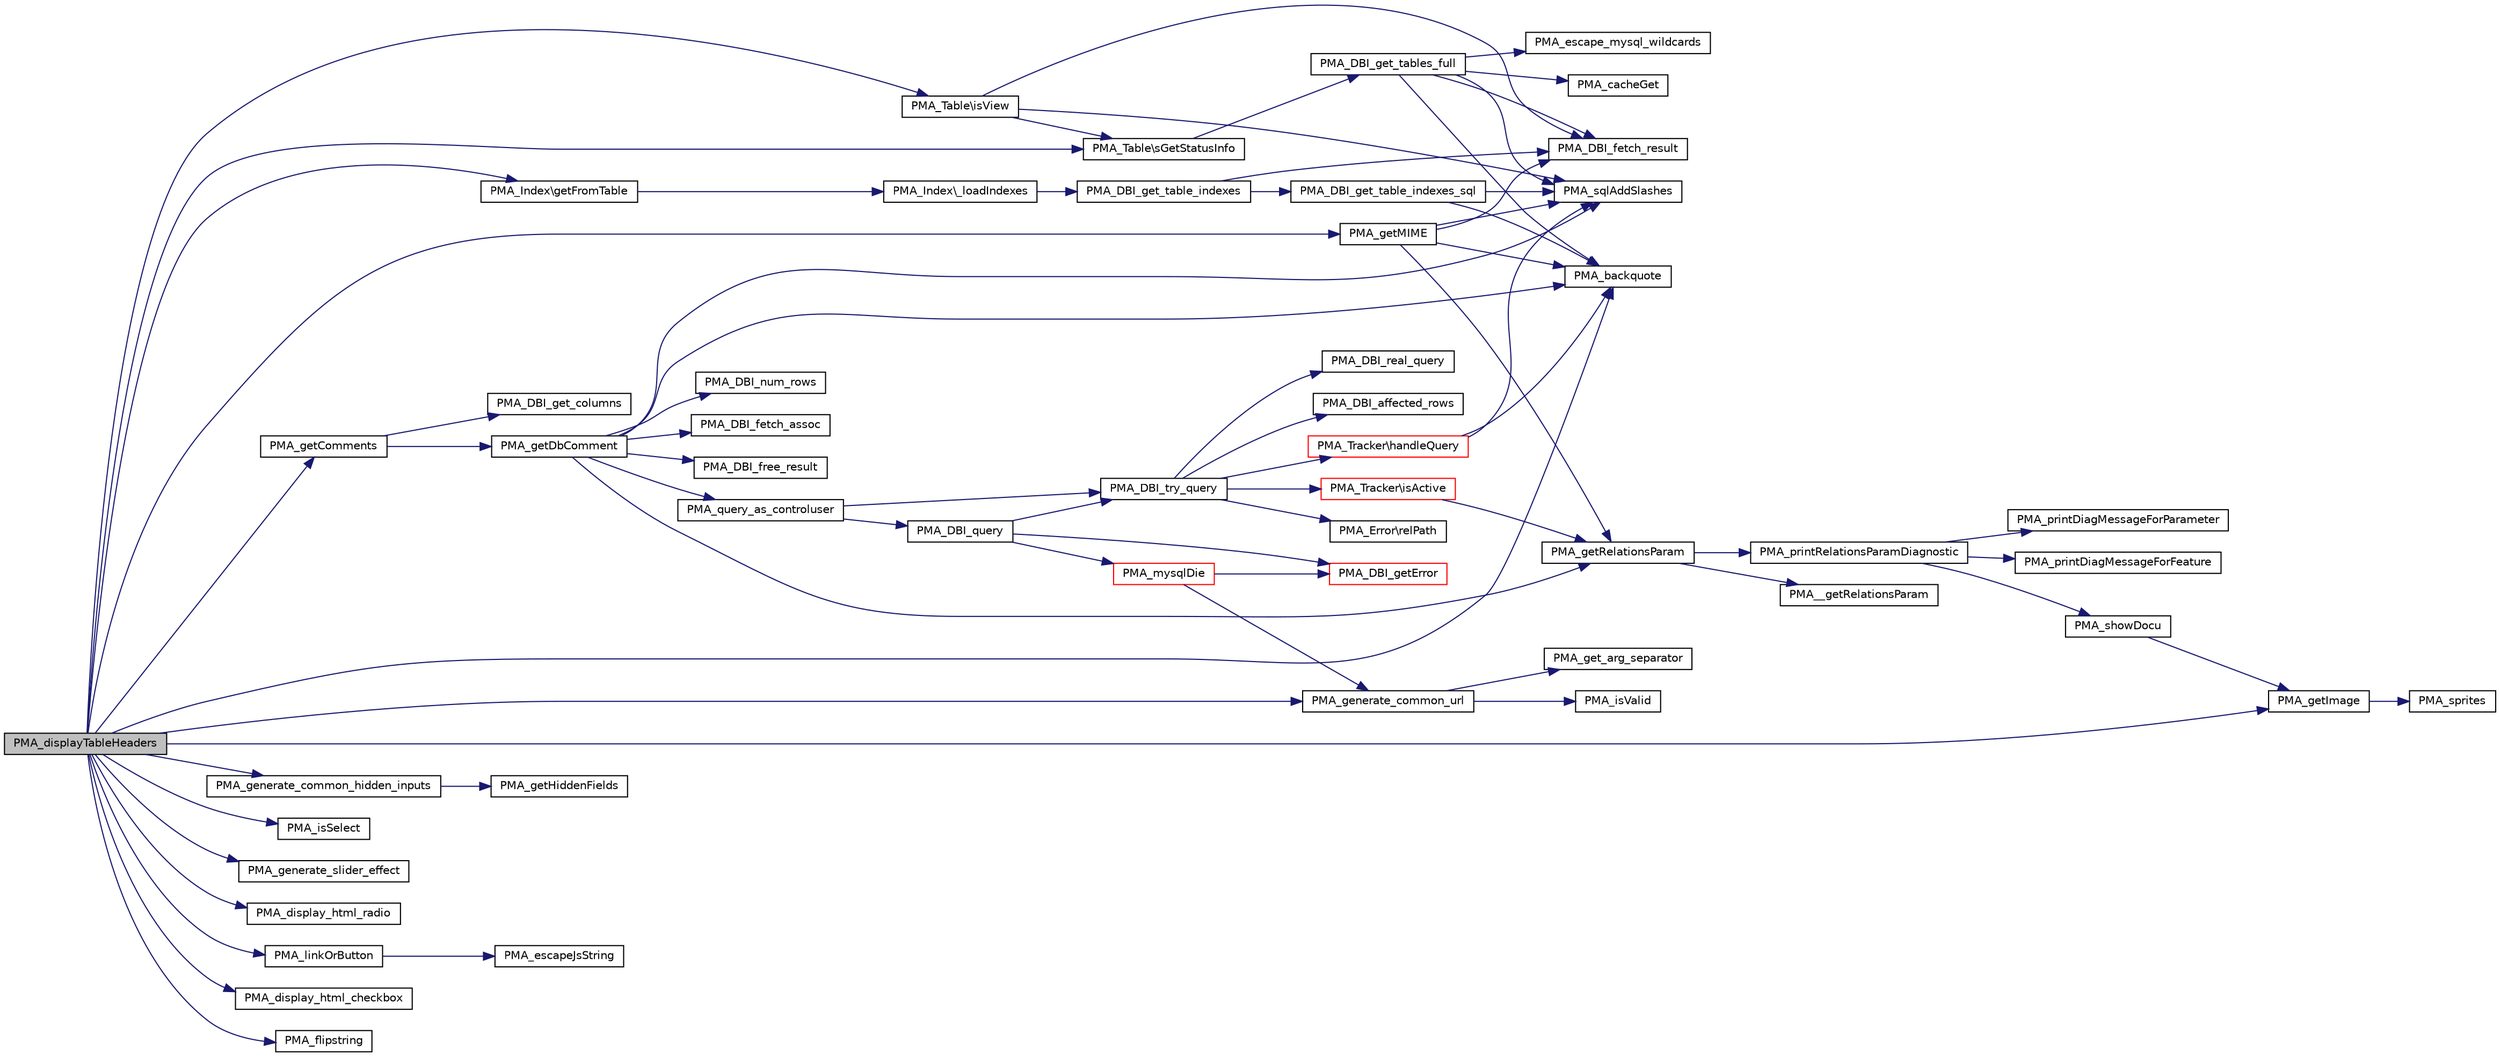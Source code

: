 digraph G
{
  edge [fontname="Helvetica",fontsize="10",labelfontname="Helvetica",labelfontsize="10"];
  node [fontname="Helvetica",fontsize="10",shape=record];
  rankdir="LR";
  Node1 [label="PMA_displayTableHeaders",height=0.2,width=0.4,color="black", fillcolor="grey75", style="filled" fontcolor="black"];
  Node1 -> Node2 [color="midnightblue",fontsize="10",style="solid",fontname="Helvetica"];
  Node2 [label="PMA_Index\\getFromTable",height=0.2,width=0.4,color="black", fillcolor="white", style="filled",URL="$classPMA__Index.html#ad8b7ce6fee21c5ac8e915642e6ee466b",tooltip="returns an array with all indexes from the given table"];
  Node2 -> Node3 [color="midnightblue",fontsize="10",style="solid",fontname="Helvetica"];
  Node3 [label="PMA_Index\\_loadIndexes",height=0.2,width=0.4,color="black", fillcolor="white", style="filled",URL="$classPMA__Index.html#a8de4de29f22e722462a9f74892b443a9",tooltip="Load index data for table."];
  Node3 -> Node4 [color="midnightblue",fontsize="10",style="solid",fontname="Helvetica"];
  Node4 [label="PMA_DBI_get_table_indexes",height=0.2,width=0.4,color="black", fillcolor="white", style="filled",URL="$database__interface_8lib_8php.html#ad024afebf46c43570280d649c48954ba",tooltip="Returns indexes of a table."];
  Node4 -> Node5 [color="midnightblue",fontsize="10",style="solid",fontname="Helvetica"];
  Node5 [label="PMA_DBI_get_table_indexes_sql",height=0.2,width=0.4,color="black", fillcolor="white", style="filled",URL="$database__interface_8lib_8php.html#a08524b087dc87a07e0d838fdec49c77d",tooltip="Returns SQL for fetching information on table indexes (SHOW INDEXES)"];
  Node5 -> Node6 [color="midnightblue",fontsize="10",style="solid",fontname="Helvetica"];
  Node6 [label="PMA_sqlAddSlashes",height=0.2,width=0.4,color="black", fillcolor="white", style="filled",URL="$common_8lib_8php.html#a799062f79f401d1f20735d292d008eaf",tooltip="Add slashes before &quot;&#39;&quot; and &quot;\&quot; characters so a value containing them can be used in a sql comparison..."];
  Node5 -> Node7 [color="midnightblue",fontsize="10",style="solid",fontname="Helvetica"];
  Node7 [label="PMA_backquote",height=0.2,width=0.4,color="black", fillcolor="white", style="filled",URL="$common_8lib_8php.html#a81c4628f679a153bb4475c5ee2ae49ec",tooltip="Adds backquotes on both sides of a database, table or field name."];
  Node4 -> Node8 [color="midnightblue",fontsize="10",style="solid",fontname="Helvetica"];
  Node8 [label="PMA_DBI_fetch_result",height=0.2,width=0.4,color="black", fillcolor="white", style="filled",URL="$database__interface_8lib_8php.html#a761f919096699667412d2ffd391eaa5b",tooltip="returns all rows in the resultset in one array"];
  Node1 -> Node9 [color="midnightblue",fontsize="10",style="solid",fontname="Helvetica"];
  Node9 [label="PMA_generate_common_hidden_inputs",height=0.2,width=0.4,color="black", fillcolor="white", style="filled",URL="$url__generating_8lib_8php.html#ad7326a27700edd06dee0217de194756b",tooltip="Generates text with hidden inputs."];
  Node9 -> Node10 [color="midnightblue",fontsize="10",style="solid",fontname="Helvetica"];
  Node10 [label="PMA_getHiddenFields",height=0.2,width=0.4,color="black", fillcolor="white", style="filled",URL="$url__generating_8lib_8php.html#a0db4559ded20b6cc869d37e4d5cc7dad",tooltip="create hidden form fields from array with name =&gt; value"];
  Node1 -> Node11 [color="midnightblue",fontsize="10",style="solid",fontname="Helvetica"];
  Node11 [label="PMA_isSelect",height=0.2,width=0.4,color="black", fillcolor="white", style="filled",URL="$display__tbl_8lib_8php.html#a6ebb093d6eba080e154ab70b63261772",tooltip="Return true if we are executing a query in the form of &quot;SELECT * FROM &lt;a table&gt; ...&quot;."];
  Node1 -> Node12 [color="midnightblue",fontsize="10",style="solid",fontname="Helvetica"];
  Node12 [label="PMA_Table\\isView",height=0.2,width=0.4,color="black", fillcolor="white", style="filled",URL="$classPMA__Table.html#af9040740c71098b2c58b3234d7f0afaa",tooltip="returns whether the table is actually a view"];
  Node12 -> Node13 [color="midnightblue",fontsize="10",style="solid",fontname="Helvetica"];
  Node13 [label="PMA_Table\\sGetStatusInfo",height=0.2,width=0.4,color="black", fillcolor="white", style="filled",URL="$classPMA__Table.html#a5bcf320752029cac160933f74afc8742",tooltip="Returns full table status info, or specific if $info provided this info is collected from information..."];
  Node13 -> Node14 [color="midnightblue",fontsize="10",style="solid",fontname="Helvetica"];
  Node14 [label="PMA_DBI_get_tables_full",height=0.2,width=0.4,color="black", fillcolor="white", style="filled",URL="$database__interface_8lib_8php.html#a666173b932079177ab299983242adc58",tooltip="returns array of all tables in given db or dbs this function expects unquoted names: RIGHT: my_databa..."];
  Node14 -> Node15 [color="midnightblue",fontsize="10",style="solid",fontname="Helvetica"];
  Node15 [label="PMA_escape_mysql_wildcards",height=0.2,width=0.4,color="black", fillcolor="white", style="filled",URL="$common_8lib_8php.html#a0eb68fc9b932fee53281ee4933bf242d",tooltip="Add slashes before &quot;_&quot; and &quot;%&quot; characters for using them in MySQL database, table and field names..."];
  Node14 -> Node6 [color="midnightblue",fontsize="10",style="solid",fontname="Helvetica"];
  Node14 -> Node16 [color="midnightblue",fontsize="10",style="solid",fontname="Helvetica"];
  Node16 [label="PMA_cacheGet",height=0.2,width=0.4,color="black", fillcolor="white", style="filled",URL="$common_8lib_8php.html#a28b14adfbbd7d246da55512f63bde226",tooltip="Gets cached information from the session."];
  Node14 -> Node7 [color="midnightblue",fontsize="10",style="solid",fontname="Helvetica"];
  Node14 -> Node8 [color="midnightblue",fontsize="10",style="solid",fontname="Helvetica"];
  Node12 -> Node8 [color="midnightblue",fontsize="10",style="solid",fontname="Helvetica"];
  Node12 -> Node6 [color="midnightblue",fontsize="10",style="solid",fontname="Helvetica"];
  Node1 -> Node13 [color="midnightblue",fontsize="10",style="solid",fontname="Helvetica"];
  Node1 -> Node17 [color="midnightblue",fontsize="10",style="solid",fontname="Helvetica"];
  Node17 [label="PMA_generate_slider_effect",height=0.2,width=0.4,color="black", fillcolor="white", style="filled",URL="$common_8lib_8php.html#aedbdeb311dc6b447c4cfb2a8051354e4",tooltip="Generates a slider effect (jQjuery) Takes care of generating the initial  and the link controlling th..."];
  Node1 -> Node18 [color="midnightblue",fontsize="10",style="solid",fontname="Helvetica"];
  Node18 [label="PMA_display_html_radio",height=0.2,width=0.4,color="black", fillcolor="white", style="filled",URL="$common_8lib_8php.html#ab16665fa725ad85d72311fd34bb26526",tooltip="Generates and echoes a set of radio HTML fields."];
  Node1 -> Node19 [color="midnightblue",fontsize="10",style="solid",fontname="Helvetica"];
  Node19 [label="PMA_generate_common_url",height=0.2,width=0.4,color="black", fillcolor="white", style="filled",URL="$url__generating_8lib_8php.html#ad5c0cfef7cb600a158a1ef5fa321a094",tooltip="Generates text with URL parameters."];
  Node19 -> Node20 [color="midnightblue",fontsize="10",style="solid",fontname="Helvetica"];
  Node20 [label="PMA_isValid",height=0.2,width=0.4,color="black", fillcolor="white", style="filled",URL="$core_8lib_8php.html#a1b8fd01cdfbdfaac35e692fcdaaad700",tooltip="checks given $var against $type or $compare"];
  Node19 -> Node21 [color="midnightblue",fontsize="10",style="solid",fontname="Helvetica"];
  Node21 [label="PMA_get_arg_separator",height=0.2,width=0.4,color="black", fillcolor="white", style="filled",URL="$url__generating_8lib_8php.html#a4ba0b6653c22a19615683ab743c1b4e1",tooltip="Returns url separator."];
  Node1 -> Node22 [color="midnightblue",fontsize="10",style="solid",fontname="Helvetica"];
  Node22 [label="PMA_linkOrButton",height=0.2,width=0.4,color="black", fillcolor="white", style="filled",URL="$common_8lib_8php.html#a59beb470df32fdd938f89fab0f1dc7a8",tooltip="Displays a link, or a button if the link&#39;s URL is too large, to accommodate some browsers&#39; limitation..."];
  Node22 -> Node23 [color="midnightblue",fontsize="10",style="solid",fontname="Helvetica"];
  Node23 [label="PMA_escapeJsString",height=0.2,width=0.4,color="black", fillcolor="white", style="filled",URL="$js__escape_8lib_8php.html#a31d2bbc7cf239a64153dd958670f9ac7",tooltip="escapes a string to be inserted as string a JavaScript block enclosed by &lt;![CDATA[ ..."];
  Node1 -> Node24 [color="midnightblue",fontsize="10",style="solid",fontname="Helvetica"];
  Node24 [label="PMA_display_html_checkbox",height=0.2,width=0.4,color="black", fillcolor="white", style="filled",URL="$common_8lib_8php.html#a2137e190cf868c51c839dd0f2ecb4665",tooltip="Generates and echoes an HTML checkbox."];
  Node1 -> Node25 [color="midnightblue",fontsize="10",style="solid",fontname="Helvetica"];
  Node25 [label="PMA_getComments",height=0.2,width=0.4,color="black", fillcolor="white", style="filled",URL="$relation_8lib_8php.html#ab340fcbdb6d862236eb7f4d362f73dc6",tooltip="Gets the comments for all rows of a table or the db itself."];
  Node25 -> Node26 [color="midnightblue",fontsize="10",style="solid",fontname="Helvetica"];
  Node26 [label="PMA_DBI_get_columns",height=0.2,width=0.4,color="black", fillcolor="white", style="filled",URL="$database__interface_8lib_8php.html#a0f34de2c56a55fc2862bf26c489fc5aa",tooltip="Returns descriptions of columns in given table (all or given by $column)"];
  Node25 -> Node27 [color="midnightblue",fontsize="10",style="solid",fontname="Helvetica"];
  Node27 [label="PMA_getDbComment",height=0.2,width=0.4,color="black", fillcolor="white", style="filled",URL="$relation_8lib_8php.html#a43f8f6b5eca75feb1cab89ce95ac0e6b",tooltip="Gets the comment for a db."];
  Node27 -> Node28 [color="midnightblue",fontsize="10",style="solid",fontname="Helvetica"];
  Node28 [label="PMA_getRelationsParam",height=0.2,width=0.4,color="black", fillcolor="white", style="filled",URL="$relation_8lib_8php.html#ad4dd08fb9ba9908cd15afb5ac92a2656"];
  Node28 -> Node29 [color="midnightblue",fontsize="10",style="solid",fontname="Helvetica"];
  Node29 [label="PMA__getRelationsParam",height=0.2,width=0.4,color="black", fillcolor="white", style="filled",URL="$relation_8lib_8php.html#aa1b2e6f08d1925e8d0962d508797be28",tooltip="Defines the relation parameters for the current user just a copy of the functions used for relations ..."];
  Node28 -> Node30 [color="midnightblue",fontsize="10",style="solid",fontname="Helvetica"];
  Node30 [label="PMA_printRelationsParamDiagnostic",height=0.2,width=0.4,color="black", fillcolor="white", style="filled",URL="$relation_8lib_8php.html#ada1ffd8f6d6d53e802e2e83d7044a944",tooltip="prints out diagnostic info for pma relation feature"];
  Node30 -> Node31 [color="midnightblue",fontsize="10",style="solid",fontname="Helvetica"];
  Node31 [label="PMA_printDiagMessageForParameter",height=0.2,width=0.4,color="black", fillcolor="white", style="filled",URL="$relation_8lib_8php.html#ab84232d07cff893a8a0fc7fed961d1fc",tooltip="prints out one diagnostic message for a configuration parameter"];
  Node30 -> Node32 [color="midnightblue",fontsize="10",style="solid",fontname="Helvetica"];
  Node32 [label="PMA_printDiagMessageForFeature",height=0.2,width=0.4,color="black", fillcolor="white", style="filled",URL="$relation_8lib_8php.html#ae1e3802955752a85b4488038675cdaa9",tooltip="prints out one diagnostic message for a feature"];
  Node30 -> Node33 [color="midnightblue",fontsize="10",style="solid",fontname="Helvetica"];
  Node33 [label="PMA_showDocu",height=0.2,width=0.4,color="black", fillcolor="white", style="filled",URL="$common_8lib_8php.html#a05d65951adf23dc8f245dbca3a1af7ef",tooltip="Displays a link to the phpMyAdmin documentation."];
  Node33 -> Node34 [color="midnightblue",fontsize="10",style="solid",fontname="Helvetica"];
  Node34 [label="PMA_getImage",height=0.2,width=0.4,color="black", fillcolor="white", style="filled",URL="$common_8lib_8php.html#a54fdec9763bf305a5082d23a5d7d5957",tooltip="Returns an HTML IMG tag for a particular image from a theme, which may be an actual file or an icon f..."];
  Node34 -> Node35 [color="midnightblue",fontsize="10",style="solid",fontname="Helvetica"];
  Node35 [label="PMA_sprites",height=0.2,width=0.4,color="black", fillcolor="white", style="filled",URL="$original_2sprites_8lib_8php.html#adb1d24853efb54486657e2e22bd9755e"];
  Node27 -> Node7 [color="midnightblue",fontsize="10",style="solid",fontname="Helvetica"];
  Node27 -> Node6 [color="midnightblue",fontsize="10",style="solid",fontname="Helvetica"];
  Node27 -> Node36 [color="midnightblue",fontsize="10",style="solid",fontname="Helvetica"];
  Node36 [label="PMA_query_as_controluser",height=0.2,width=0.4,color="black", fillcolor="white", style="filled",URL="$relation_8lib_8php.html#ab6d57b38824545d660dcfcd4c864a177",tooltip="Executes a query as controluser if possible, otherwise as normal user."];
  Node36 -> Node37 [color="midnightblue",fontsize="10",style="solid",fontname="Helvetica"];
  Node37 [label="PMA_DBI_query",height=0.2,width=0.4,color="black", fillcolor="white", style="filled",URL="$database__interface_8lib_8php.html#ab439cded0e18a60e731e76aa4567c089",tooltip="runs a query"];
  Node37 -> Node38 [color="midnightblue",fontsize="10",style="solid",fontname="Helvetica"];
  Node38 [label="PMA_DBI_try_query",height=0.2,width=0.4,color="black", fillcolor="white", style="filled",URL="$database__interface_8lib_8php.html#af4f8622d2f5df7858e4e6ca425ac0274",tooltip="runs a query and returns the result"];
  Node38 -> Node39 [color="midnightblue",fontsize="10",style="solid",fontname="Helvetica"];
  Node39 [label="PMA_DBI_real_query",height=0.2,width=0.4,color="black", fillcolor="white", style="filled",URL="$drizzle_8dbi_8lib_8php.html#a08ba0b503ffbca6710452ba365580035",tooltip="runs a query and returns the result"];
  Node38 -> Node40 [color="midnightblue",fontsize="10",style="solid",fontname="Helvetica"];
  Node40 [label="PMA_DBI_affected_rows",height=0.2,width=0.4,color="black", fillcolor="white", style="filled",URL="$drizzle_8dbi_8lib_8php.html#a861ab5849e4d7f8dab6daaac0071bc15",tooltip="returns the number of rows affected by last query"];
  Node38 -> Node41 [color="midnightblue",fontsize="10",style="solid",fontname="Helvetica"];
  Node41 [label="PMA_Error\\relPath",height=0.2,width=0.4,color="black", fillcolor="white", style="filled",URL="$classPMA__Error.html#a772a7752d93cec8385e0f13af46d376a",tooltip="return short relative path to phpMyAdmin basedir"];
  Node38 -> Node42 [color="midnightblue",fontsize="10",style="solid",fontname="Helvetica"];
  Node42 [label="PMA_Tracker\\isActive",height=0.2,width=0.4,color="red", fillcolor="white", style="filled",URL="$classPMA__Tracker.html#ae5dd143f48e845ae4346da01dfef5d4a",tooltip="Gets the on/off value of the Tracker module, starts initialization."];
  Node42 -> Node28 [color="midnightblue",fontsize="10",style="solid",fontname="Helvetica"];
  Node38 -> Node43 [color="midnightblue",fontsize="10",style="solid",fontname="Helvetica"];
  Node43 [label="PMA_Tracker\\handleQuery",height=0.2,width=0.4,color="red", fillcolor="white", style="filled",URL="$classPMA__Tracker.html#a45bbf8cbb24c0cc3e379a0abf0ecee10",tooltip="Analyzes a given SQL statement and saves tracking data."];
  Node43 -> Node7 [color="midnightblue",fontsize="10",style="solid",fontname="Helvetica"];
  Node43 -> Node6 [color="midnightblue",fontsize="10",style="solid",fontname="Helvetica"];
  Node37 -> Node44 [color="midnightblue",fontsize="10",style="solid",fontname="Helvetica"];
  Node44 [label="PMA_mysqlDie",height=0.2,width=0.4,color="red", fillcolor="white", style="filled",URL="$common_8lib_8php.html#a4b5abc57e204c6266283131d03f66395",tooltip="Displays a MySQL error message in the right frame."];
  Node44 -> Node45 [color="midnightblue",fontsize="10",style="solid",fontname="Helvetica"];
  Node45 [label="PMA_DBI_getError",height=0.2,width=0.4,color="red", fillcolor="white", style="filled",URL="$drizzle_8dbi_8lib_8php.html#a704868d694079bc38c1947d370b8bf79",tooltip="returns last error message or false if no errors occured"];
  Node44 -> Node19 [color="midnightblue",fontsize="10",style="solid",fontname="Helvetica"];
  Node37 -> Node45 [color="midnightblue",fontsize="10",style="solid",fontname="Helvetica"];
  Node36 -> Node38 [color="midnightblue",fontsize="10",style="solid",fontname="Helvetica"];
  Node27 -> Node46 [color="midnightblue",fontsize="10",style="solid",fontname="Helvetica"];
  Node46 [label="PMA_DBI_num_rows",height=0.2,width=0.4,color="black", fillcolor="white", style="filled",URL="$drizzle_8dbi_8lib_8php.html#ad3805f1da9fe87cc10e96acf0710d803",tooltip="returns the number of rows returned by last query"];
  Node27 -> Node47 [color="midnightblue",fontsize="10",style="solid",fontname="Helvetica"];
  Node47 [label="PMA_DBI_fetch_assoc",height=0.2,width=0.4,color="black", fillcolor="white", style="filled",URL="$drizzle_8dbi_8lib_8php.html#ab13d236340b5e44aa9ebfe3a22a62f37",tooltip="returns array of rows with associative keys from $result"];
  Node27 -> Node48 [color="midnightblue",fontsize="10",style="solid",fontname="Helvetica"];
  Node48 [label="PMA_DBI_free_result",height=0.2,width=0.4,color="black", fillcolor="white", style="filled",URL="$drizzle_8dbi_8lib_8php.html#a69ffa6649f3460798f5d0db03f1e2a5a",tooltip="Frees memory associated with the result."];
  Node1 -> Node49 [color="midnightblue",fontsize="10",style="solid",fontname="Helvetica"];
  Node49 [label="PMA_getMIME",height=0.2,width=0.4,color="black", fillcolor="white", style="filled",URL="$transformations_8lib_8php.html#aa7e70121361d6936caaba715c7dc39ee",tooltip="Gets the mimetypes for all columns of a table."];
  Node49 -> Node28 [color="midnightblue",fontsize="10",style="solid",fontname="Helvetica"];
  Node49 -> Node7 [color="midnightblue",fontsize="10",style="solid",fontname="Helvetica"];
  Node49 -> Node6 [color="midnightblue",fontsize="10",style="solid",fontname="Helvetica"];
  Node49 -> Node8 [color="midnightblue",fontsize="10",style="solid",fontname="Helvetica"];
  Node1 -> Node7 [color="midnightblue",fontsize="10",style="solid",fontname="Helvetica"];
  Node1 -> Node34 [color="midnightblue",fontsize="10",style="solid",fontname="Helvetica"];
  Node1 -> Node50 [color="midnightblue",fontsize="10",style="solid",fontname="Helvetica"];
  Node50 [label="PMA_flipstring",height=0.2,width=0.4,color="black", fillcolor="white", style="filled",URL="$common_8lib_8php.html#ac8192d573b73ab9677d973c6a70ac1fb",tooltip="Takes a string and outputs each character on a line for itself."];
}
